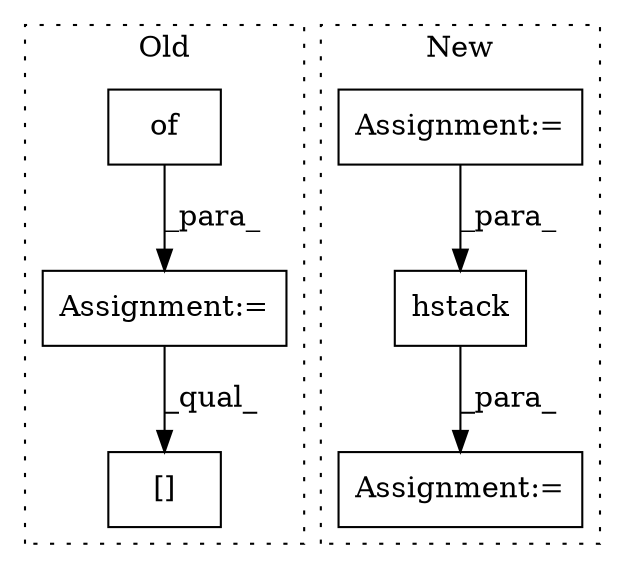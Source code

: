 digraph G {
subgraph cluster0 {
1 [label="of" a="32" s="347" l="4" shape="box"];
4 [label="Assignment:=" a="7" s="342" l="1" shape="box"];
5 [label="[]" a="2" s="504,524" l="14,1" shape="box"];
label = "Old";
style="dotted";
}
subgraph cluster1 {
2 [label="hstack" a="32" s="2483,2637" l="18,-5" shape="box"];
3 [label="Assignment:=" a="7" s="2594" l="35" shape="box"];
6 [label="Assignment:=" a="7" s="2476" l="1" shape="box"];
label = "New";
style="dotted";
}
1 -> 4 [label="_para_"];
2 -> 6 [label="_para_"];
3 -> 2 [label="_para_"];
4 -> 5 [label="_qual_"];
}